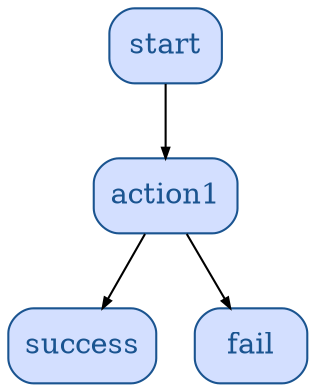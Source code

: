 digraph G {
  start [ fillcolor="#D3DFFF" shape="box" color="#1A5490" fontcolor="#1A5490" style="rounded,filled" ];
  action1 [ fillcolor="#D3DFFF" shape="box" color="#1A5490" fontcolor="#1A5490" style="rounded,filled" ];
  success [ fillcolor="#D3DFFF" shape="box" color="#1A5490" fontcolor="#1A5490" style="rounded,filled" ];
  fail [ fillcolor="#D3DFFF" shape="box" color="#1A5490" fontcolor="#1A5490" style="rounded,filled" ];
  start -> action1 [ arrowsize="0.5" ];
  action1 -> success [ arrowsize="0.5" ];
  action1 -> fail [ arrowsize="0.5" ];
}
